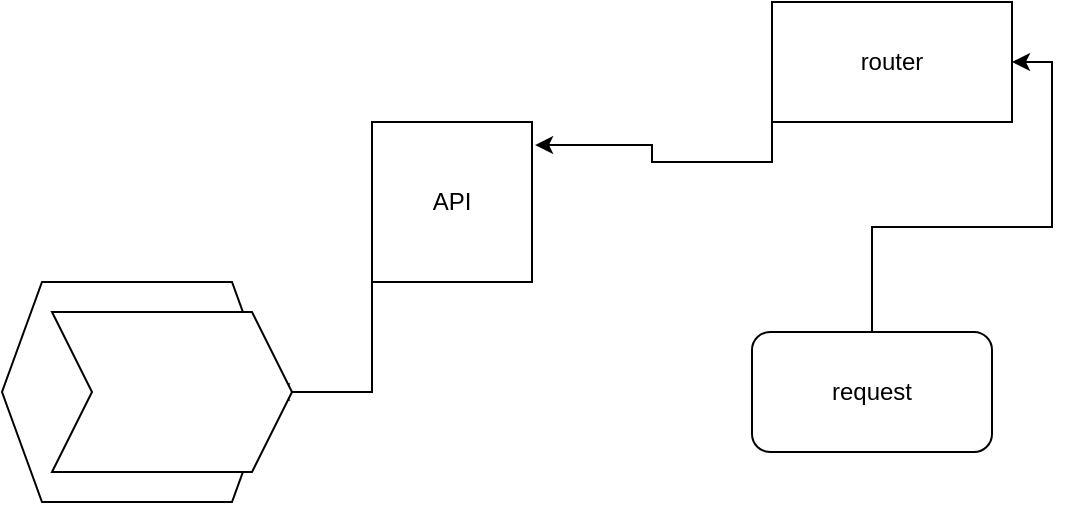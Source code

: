 <mxfile version="26.2.3">
  <diagram name="Page-1" id="ROQkGCMC_LZZNuc-J2Hh">
    <mxGraphModel dx="788" dy="467" grid="1" gridSize="10" guides="1" tooltips="1" connect="1" arrows="1" fold="1" page="1" pageScale="1" pageWidth="850" pageHeight="1100" math="0" shadow="0">
      <root>
        <mxCell id="0" />
        <mxCell id="1" parent="0" />
        <mxCell id="DSx34_BCbyzCJCPrqBiv-1" value="" style="shape=hexagon;perimeter=hexagonPerimeter2;whiteSpace=wrap;html=1;fixedSize=1;" vertex="1" parent="1">
          <mxGeometry x="235" y="250" width="135" height="110" as="geometry" />
        </mxCell>
        <mxCell id="DSx34_BCbyzCJCPrqBiv-2" value="router" style="rounded=0;whiteSpace=wrap;html=1;" vertex="1" parent="1">
          <mxGeometry x="620" y="110" width="120" height="60" as="geometry" />
        </mxCell>
        <mxCell id="DSx34_BCbyzCJCPrqBiv-7" style="edgeStyle=orthogonalEdgeStyle;rounded=0;orthogonalLoop=1;jettySize=auto;html=1;exitX=0;exitY=1;exitDx=0;exitDy=0;entryX=1;entryY=0.5;entryDx=0;entryDy=0;" edge="1" parent="1" source="DSx34_BCbyzCJCPrqBiv-3" target="DSx34_BCbyzCJCPrqBiv-1">
          <mxGeometry relative="1" as="geometry" />
        </mxCell>
        <mxCell id="DSx34_BCbyzCJCPrqBiv-3" value="API" style="whiteSpace=wrap;html=1;aspect=fixed;" vertex="1" parent="1">
          <mxGeometry x="420" y="170" width="80" height="80" as="geometry" />
        </mxCell>
        <mxCell id="DSx34_BCbyzCJCPrqBiv-6" style="edgeStyle=orthogonalEdgeStyle;rounded=0;orthogonalLoop=1;jettySize=auto;html=1;exitX=0;exitY=1;exitDx=0;exitDy=0;entryX=1.019;entryY=0.144;entryDx=0;entryDy=0;entryPerimeter=0;" edge="1" parent="1" source="DSx34_BCbyzCJCPrqBiv-2" target="DSx34_BCbyzCJCPrqBiv-3">
          <mxGeometry relative="1" as="geometry" />
        </mxCell>
        <mxCell id="DSx34_BCbyzCJCPrqBiv-9" style="edgeStyle=orthogonalEdgeStyle;rounded=0;orthogonalLoop=1;jettySize=auto;html=1;exitX=0.5;exitY=0;exitDx=0;exitDy=0;entryX=1;entryY=0.5;entryDx=0;entryDy=0;" edge="1" parent="1" source="DSx34_BCbyzCJCPrqBiv-8" target="DSx34_BCbyzCJCPrqBiv-2">
          <mxGeometry relative="1" as="geometry" />
        </mxCell>
        <mxCell id="DSx34_BCbyzCJCPrqBiv-8" value="request" style="rounded=1;whiteSpace=wrap;html=1;" vertex="1" parent="1">
          <mxGeometry x="610" y="275" width="120" height="60" as="geometry" />
        </mxCell>
        <mxCell id="DSx34_BCbyzCJCPrqBiv-10" value="" style="shape=step;perimeter=stepPerimeter;whiteSpace=wrap;html=1;fixedSize=1;" vertex="1" parent="1">
          <mxGeometry x="260" y="265" width="120" height="80" as="geometry" />
        </mxCell>
      </root>
    </mxGraphModel>
  </diagram>
</mxfile>
